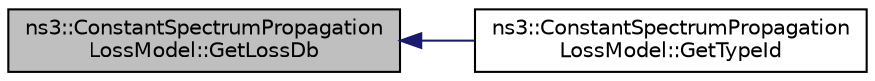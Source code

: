 digraph "ns3::ConstantSpectrumPropagationLossModel::GetLossDb"
{
  edge [fontname="Helvetica",fontsize="10",labelfontname="Helvetica",labelfontsize="10"];
  node [fontname="Helvetica",fontsize="10",shape=record];
  rankdir="LR";
  Node1 [label="ns3::ConstantSpectrumPropagation\lLossModel::GetLossDb",height=0.2,width=0.4,color="black", fillcolor="grey75", style="filled", fontcolor="black"];
  Node1 -> Node2 [dir="back",color="midnightblue",fontsize="10",style="solid"];
  Node2 [label="ns3::ConstantSpectrumPropagation\lLossModel::GetTypeId",height=0.2,width=0.4,color="black", fillcolor="white", style="filled",URL="$d9/ded/classns3_1_1ConstantSpectrumPropagationLossModel.html#a09038841fadc65caad972014ed7274ba",tooltip="Get the type ID. "];
}
